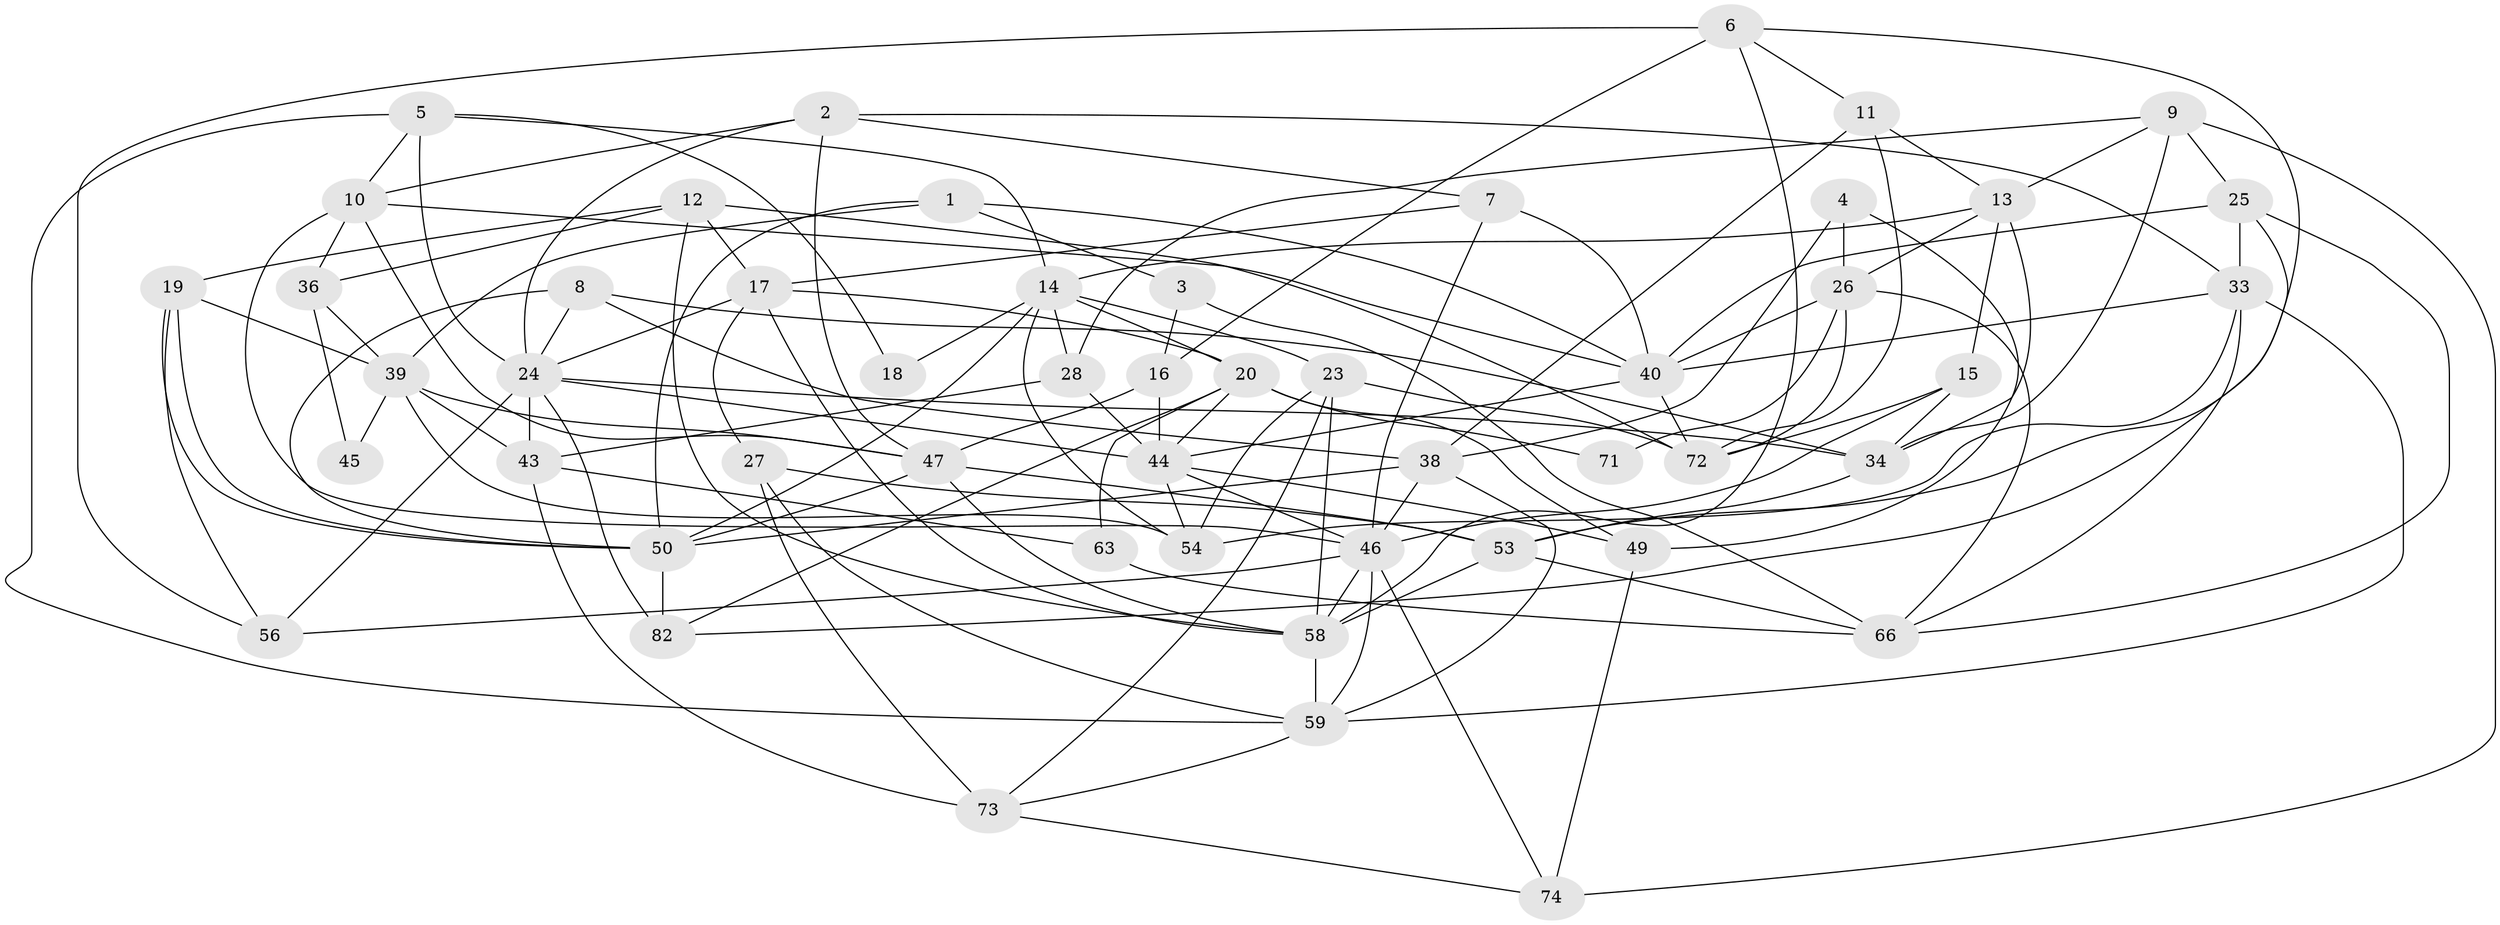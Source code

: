 // Generated by graph-tools (version 1.1) at 2025/24/03/03/25 07:24:02]
// undirected, 51 vertices, 134 edges
graph export_dot {
graph [start="1"]
  node [color=gray90,style=filled];
  1;
  2 [super="+52"];
  3 [super="+61"];
  4;
  5 [super="+29"];
  6 [super="+78"];
  7;
  8;
  9 [super="+68"];
  10 [super="+42"];
  11 [super="+21"];
  12 [super="+32"];
  13 [super="+31"];
  14 [super="+30"];
  15 [super="+84"];
  16 [super="+51"];
  17 [super="+57"];
  18;
  19 [super="+86"];
  20 [super="+22"];
  23 [super="+41"];
  24 [super="+88"];
  25 [super="+35"];
  26 [super="+65"];
  27;
  28;
  33 [super="+37"];
  34 [super="+76"];
  36;
  38 [super="+48"];
  39 [super="+60"];
  40 [super="+77"];
  43 [super="+79"];
  44 [super="+80"];
  45;
  46 [super="+81"];
  47 [super="+64"];
  49 [super="+55"];
  50 [super="+87"];
  53 [super="+69"];
  54;
  56 [super="+62"];
  58 [super="+83"];
  59 [super="+67"];
  63;
  66 [super="+70"];
  71;
  72 [super="+75"];
  73 [super="+85"];
  74;
  82;
  1 -- 40;
  1 -- 50;
  1 -- 3;
  1 -- 39;
  2 -- 47;
  2 -- 7;
  2 -- 10;
  2 -- 24;
  2 -- 33;
  3 -- 16;
  3 -- 66;
  4 -- 49;
  4 -- 26;
  4 -- 38;
  5 -- 14;
  5 -- 18;
  5 -- 10;
  5 -- 24;
  5 -- 59;
  6 -- 56;
  6 -- 16;
  6 -- 58;
  6 -- 11;
  6 -- 53;
  7 -- 17;
  7 -- 40;
  7 -- 46;
  8 -- 50;
  8 -- 34;
  8 -- 24;
  8 -- 38;
  9 -- 13;
  9 -- 25;
  9 -- 28;
  9 -- 74;
  9 -- 34;
  10 -- 47;
  10 -- 36;
  10 -- 46;
  10 -- 40;
  11 -- 13;
  11 -- 72;
  11 -- 38;
  12 -- 72;
  12 -- 58;
  12 -- 17;
  12 -- 36;
  12 -- 19;
  13 -- 14 [weight=2];
  13 -- 26 [weight=2];
  13 -- 15;
  13 -- 34;
  14 -- 50;
  14 -- 28;
  14 -- 20;
  14 -- 54;
  14 -- 18;
  14 -- 23;
  15 -- 34;
  15 -- 46;
  15 -- 72;
  16 -- 44;
  16 -- 47 [weight=2];
  17 -- 27;
  17 -- 58;
  17 -- 20;
  17 -- 24;
  19 -- 50;
  19 -- 50;
  19 -- 39;
  19 -- 56;
  20 -- 63;
  20 -- 49;
  20 -- 82;
  20 -- 71;
  20 -- 44;
  23 -- 72;
  23 -- 54;
  23 -- 58;
  23 -- 73;
  24 -- 44;
  24 -- 82;
  24 -- 56;
  24 -- 43;
  24 -- 34;
  25 -- 40;
  25 -- 66;
  25 -- 82;
  25 -- 33;
  26 -- 66;
  26 -- 71;
  26 -- 40;
  26 -- 72;
  27 -- 53;
  27 -- 59;
  27 -- 73;
  28 -- 44;
  28 -- 43;
  33 -- 54;
  33 -- 40;
  33 -- 59;
  33 -- 66;
  34 -- 53;
  36 -- 39;
  36 -- 45;
  38 -- 59;
  38 -- 50;
  38 -- 46;
  39 -- 54;
  39 -- 43;
  39 -- 45;
  39 -- 47;
  40 -- 44;
  40 -- 72;
  43 -- 73 [weight=2];
  43 -- 63;
  44 -- 46;
  44 -- 49;
  44 -- 54;
  46 -- 59;
  46 -- 58;
  46 -- 74;
  46 -- 56;
  47 -- 50;
  47 -- 53 [weight=2];
  47 -- 58;
  49 -- 74;
  50 -- 82;
  53 -- 66;
  53 -- 58;
  58 -- 59;
  59 -- 73;
  63 -- 66;
  73 -- 74;
}
